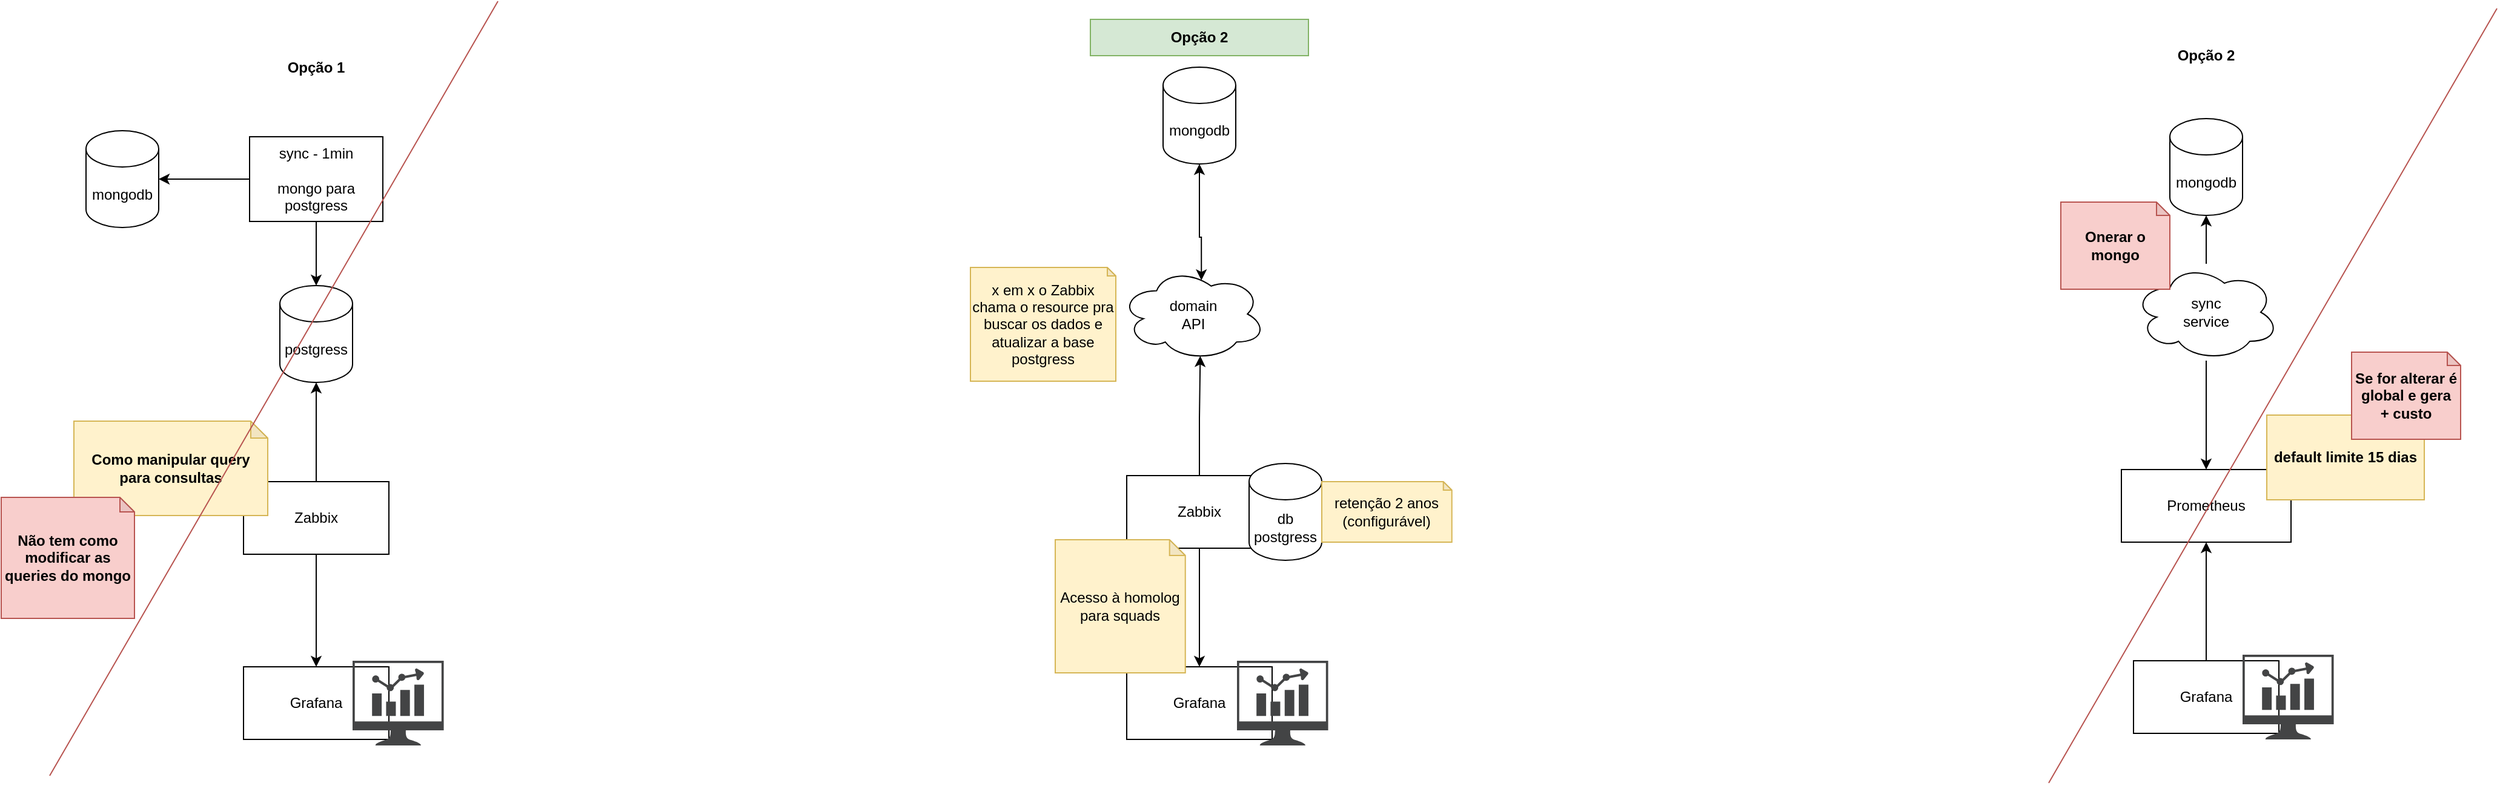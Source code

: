 <mxfile version="21.2.7" type="github">
  <diagram name="Page-1" id="JFZXwUpc7m3WlK-vvMf1">
    <mxGraphModel dx="1247" dy="701" grid="1" gridSize="10" guides="1" tooltips="1" connect="1" arrows="1" fold="1" page="1" pageScale="1" pageWidth="3300" pageHeight="2339" math="0" shadow="0">
      <root>
        <mxCell id="0" />
        <mxCell id="1" parent="0" />
        <mxCell id="-L8Xeif0qXsBXoIUvL3A-1" value="Grafana" style="rounded=0;whiteSpace=wrap;html=1;" parent="1" vertex="1">
          <mxGeometry x="410" y="770" width="120" height="60" as="geometry" />
        </mxCell>
        <mxCell id="-L8Xeif0qXsBXoIUvL3A-2" value="mongodb" style="shape=cylinder3;whiteSpace=wrap;html=1;boundedLbl=1;backgroundOutline=1;size=15;" parent="1" vertex="1">
          <mxGeometry x="280" y="327" width="60" height="80" as="geometry" />
        </mxCell>
        <mxCell id="-L8Xeif0qXsBXoIUvL3A-5" style="edgeStyle=orthogonalEdgeStyle;rounded=0;orthogonalLoop=1;jettySize=auto;html=1;entryX=0.5;entryY=1;entryDx=0;entryDy=0;entryPerimeter=0;" parent="1" source="-L8Xeif0qXsBXoIUvL3A-3" target="-L8Xeif0qXsBXoIUvL3A-4" edge="1">
          <mxGeometry relative="1" as="geometry">
            <mxPoint x="470" y="522" as="targetPoint" />
          </mxGeometry>
        </mxCell>
        <mxCell id="-L8Xeif0qXsBXoIUvL3A-6" style="edgeStyle=orthogonalEdgeStyle;rounded=0;orthogonalLoop=1;jettySize=auto;html=1;entryX=0.5;entryY=0;entryDx=0;entryDy=0;exitX=0.5;exitY=1;exitDx=0;exitDy=0;" parent="1" source="-L8Xeif0qXsBXoIUvL3A-3" target="-L8Xeif0qXsBXoIUvL3A-1" edge="1">
          <mxGeometry relative="1" as="geometry" />
        </mxCell>
        <mxCell id="-L8Xeif0qXsBXoIUvL3A-3" value="Zabbix" style="rounded=0;whiteSpace=wrap;html=1;" parent="1" vertex="1">
          <mxGeometry x="410" y="617" width="120" height="60" as="geometry" />
        </mxCell>
        <mxCell id="-L8Xeif0qXsBXoIUvL3A-4" value="postgress" style="shape=cylinder3;whiteSpace=wrap;html=1;boundedLbl=1;backgroundOutline=1;size=15;" parent="1" vertex="1">
          <mxGeometry x="440" y="455" width="60" height="80" as="geometry" />
        </mxCell>
        <mxCell id="-L8Xeif0qXsBXoIUvL3A-16" style="edgeStyle=orthogonalEdgeStyle;rounded=0;orthogonalLoop=1;jettySize=auto;html=1;entryX=1;entryY=0.5;entryDx=0;entryDy=0;entryPerimeter=0;exitX=0;exitY=0.5;exitDx=0;exitDy=0;" parent="1" source="-L8Xeif0qXsBXoIUvL3A-15" target="-L8Xeif0qXsBXoIUvL3A-2" edge="1">
          <mxGeometry relative="1" as="geometry" />
        </mxCell>
        <mxCell id="-L8Xeif0qXsBXoIUvL3A-17" style="edgeStyle=orthogonalEdgeStyle;rounded=0;orthogonalLoop=1;jettySize=auto;html=1;entryX=0.5;entryY=0;entryDx=0;entryDy=0;entryPerimeter=0;exitX=0.5;exitY=1;exitDx=0;exitDy=0;" parent="1" source="-L8Xeif0qXsBXoIUvL3A-15" target="-L8Xeif0qXsBXoIUvL3A-4" edge="1">
          <mxGeometry relative="1" as="geometry" />
        </mxCell>
        <mxCell id="-L8Xeif0qXsBXoIUvL3A-15" value="sync - 1min&lt;br&gt;&lt;br&gt;mongo para postgress" style="rounded=0;whiteSpace=wrap;html=1;" parent="1" vertex="1">
          <mxGeometry x="415" y="332" width="110" height="70" as="geometry" />
        </mxCell>
        <mxCell id="-L8Xeif0qXsBXoIUvL3A-20" style="edgeStyle=orthogonalEdgeStyle;rounded=0;orthogonalLoop=1;jettySize=auto;html=1;entryX=0.5;entryY=1;entryDx=0;entryDy=0;" parent="1" source="-L8Xeif0qXsBXoIUvL3A-18" target="-L8Xeif0qXsBXoIUvL3A-19" edge="1">
          <mxGeometry relative="1" as="geometry" />
        </mxCell>
        <mxCell id="-L8Xeif0qXsBXoIUvL3A-18" value="Grafana" style="rounded=0;whiteSpace=wrap;html=1;" parent="1" vertex="1">
          <mxGeometry x="1970" y="765" width="120" height="60" as="geometry" />
        </mxCell>
        <mxCell id="-L8Xeif0qXsBXoIUvL3A-19" value="Prometheus" style="rounded=0;whiteSpace=wrap;html=1;" parent="1" vertex="1">
          <mxGeometry x="1960" y="607" width="140" height="60" as="geometry" />
        </mxCell>
        <mxCell id="-L8Xeif0qXsBXoIUvL3A-23" style="edgeStyle=orthogonalEdgeStyle;rounded=0;orthogonalLoop=1;jettySize=auto;html=1;entryX=0.5;entryY=1;entryDx=0;entryDy=0;entryPerimeter=0;" parent="1" source="-L8Xeif0qXsBXoIUvL3A-21" target="-L8Xeif0qXsBXoIUvL3A-22" edge="1">
          <mxGeometry relative="1" as="geometry" />
        </mxCell>
        <mxCell id="-L8Xeif0qXsBXoIUvL3A-26" style="edgeStyle=orthogonalEdgeStyle;rounded=0;orthogonalLoop=1;jettySize=auto;html=1;entryX=0.5;entryY=0;entryDx=0;entryDy=0;" parent="1" source="-L8Xeif0qXsBXoIUvL3A-21" target="-L8Xeif0qXsBXoIUvL3A-19" edge="1">
          <mxGeometry relative="1" as="geometry" />
        </mxCell>
        <mxCell id="-L8Xeif0qXsBXoIUvL3A-21" value="sync&lt;br&gt;service" style="ellipse;shape=cloud;whiteSpace=wrap;html=1;" parent="1" vertex="1">
          <mxGeometry x="1970" y="437" width="120" height="80" as="geometry" />
        </mxCell>
        <mxCell id="-L8Xeif0qXsBXoIUvL3A-22" value="mongodb" style="shape=cylinder3;whiteSpace=wrap;html=1;boundedLbl=1;backgroundOutline=1;size=15;" parent="1" vertex="1">
          <mxGeometry x="2000" y="317" width="60" height="80" as="geometry" />
        </mxCell>
        <mxCell id="-L8Xeif0qXsBXoIUvL3A-27" value="&lt;b style=&quot;border-color: var(--border-color);&quot;&gt;default limite 15 dias&lt;/b&gt;" style="shape=note;whiteSpace=wrap;html=1;backgroundOutline=1;darkOpacity=0.05;size=13;fillColor=#fff2cc;strokeColor=#d6b656;" parent="1" vertex="1">
          <mxGeometry x="2080" y="562" width="130" height="70" as="geometry" />
        </mxCell>
        <mxCell id="-L8Xeif0qXsBXoIUvL3A-29" value="&lt;b style=&quot;border-color: var(--border-color);&quot;&gt;Como manipular query para consultas&lt;/b&gt;" style="shape=note;whiteSpace=wrap;html=1;backgroundOutline=1;darkOpacity=0.05;size=14;fillColor=#fff2cc;strokeColor=#d6b656;" parent="1" vertex="1">
          <mxGeometry x="270" y="567" width="160" height="78" as="geometry" />
        </mxCell>
        <mxCell id="-L8Xeif0qXsBXoIUvL3A-30" value="Grafana" style="rounded=0;whiteSpace=wrap;html=1;" parent="1" vertex="1">
          <mxGeometry x="1139" y="770" width="120" height="60" as="geometry" />
        </mxCell>
        <mxCell id="-L8Xeif0qXsBXoIUvL3A-31" value="mongodb" style="shape=cylinder3;whiteSpace=wrap;html=1;boundedLbl=1;backgroundOutline=1;size=15;" parent="1" vertex="1">
          <mxGeometry x="1169" y="274.5" width="60" height="80" as="geometry" />
        </mxCell>
        <mxCell id="-L8Xeif0qXsBXoIUvL3A-33" style="edgeStyle=orthogonalEdgeStyle;rounded=0;orthogonalLoop=1;jettySize=auto;html=1;entryX=0.5;entryY=0;entryDx=0;entryDy=0;exitX=0.5;exitY=1;exitDx=0;exitDy=0;" parent="1" source="-L8Xeif0qXsBXoIUvL3A-35" target="-L8Xeif0qXsBXoIUvL3A-30" edge="1">
          <mxGeometry relative="1" as="geometry" />
        </mxCell>
        <mxCell id="-L8Xeif0qXsBXoIUvL3A-43" style="edgeStyle=orthogonalEdgeStyle;rounded=0;orthogonalLoop=1;jettySize=auto;html=1;entryX=0.55;entryY=0.95;entryDx=0;entryDy=0;entryPerimeter=0;" parent="1" source="-L8Xeif0qXsBXoIUvL3A-35" target="-L8Xeif0qXsBXoIUvL3A-38" edge="1">
          <mxGeometry relative="1" as="geometry" />
        </mxCell>
        <mxCell id="-L8Xeif0qXsBXoIUvL3A-35" value="Zabbix" style="rounded=0;whiteSpace=wrap;html=1;" parent="1" vertex="1">
          <mxGeometry x="1139" y="612" width="120" height="60" as="geometry" />
        </mxCell>
        <mxCell id="-L8Xeif0qXsBXoIUvL3A-37" style="edgeStyle=orthogonalEdgeStyle;rounded=0;orthogonalLoop=1;jettySize=auto;html=1;entryX=0.5;entryY=1;entryDx=0;entryDy=0;entryPerimeter=0;exitX=0.558;exitY=0.138;exitDx=0;exitDy=0;exitPerimeter=0;startArrow=classic;startFill=1;" parent="1" source="-L8Xeif0qXsBXoIUvL3A-38" target="-L8Xeif0qXsBXoIUvL3A-31" edge="1">
          <mxGeometry relative="1" as="geometry">
            <Array as="points">
              <mxPoint x="1201" y="415" />
              <mxPoint x="1199" y="415" />
            </Array>
          </mxGeometry>
        </mxCell>
        <mxCell id="-L8Xeif0qXsBXoIUvL3A-38" value="domain&lt;br&gt;API" style="ellipse;shape=cloud;whiteSpace=wrap;html=1;" parent="1" vertex="1">
          <mxGeometry x="1133.68" y="440" width="120" height="77" as="geometry" />
        </mxCell>
        <mxCell id="-L8Xeif0qXsBXoIUvL3A-46" value="&lt;b&gt;Onerar o mongo&lt;/b&gt;" style="shape=note;whiteSpace=wrap;html=1;backgroundOutline=1;darkOpacity=0.05;size=11;fillColor=#f8cecc;strokeColor=#b85450;" parent="1" vertex="1">
          <mxGeometry x="1910" y="386" width="90" height="72" as="geometry" />
        </mxCell>
        <mxCell id="-L8Xeif0qXsBXoIUvL3A-47" value="" style="sketch=0;pointerEvents=1;shadow=0;dashed=0;html=1;strokeColor=none;fillColor=#434445;aspect=fixed;labelPosition=center;verticalLabelPosition=bottom;verticalAlign=top;align=center;outlineConnect=0;shape=mxgraph.vvd.nsx_dashboard;" parent="1" vertex="1">
          <mxGeometry x="500" y="765" width="75.27" height="70" as="geometry" />
        </mxCell>
        <mxCell id="-L8Xeif0qXsBXoIUvL3A-48" value="" style="sketch=0;pointerEvents=1;shadow=0;dashed=0;html=1;strokeColor=none;fillColor=#434445;aspect=fixed;labelPosition=center;verticalLabelPosition=bottom;verticalAlign=top;align=center;outlineConnect=0;shape=mxgraph.vvd.nsx_dashboard;" parent="1" vertex="1">
          <mxGeometry x="1230" y="765" width="75.27" height="70" as="geometry" />
        </mxCell>
        <mxCell id="-L8Xeif0qXsBXoIUvL3A-49" value="" style="sketch=0;pointerEvents=1;shadow=0;dashed=0;html=1;strokeColor=none;fillColor=#434445;aspect=fixed;labelPosition=center;verticalLabelPosition=bottom;verticalAlign=top;align=center;outlineConnect=0;shape=mxgraph.vvd.nsx_dashboard;" parent="1" vertex="1">
          <mxGeometry x="2060" y="760" width="75.27" height="70" as="geometry" />
        </mxCell>
        <mxCell id="-L8Xeif0qXsBXoIUvL3A-51" value="Opção 1" style="text;html=1;strokeColor=none;fillColor=none;align=center;verticalAlign=middle;whiteSpace=wrap;rounded=0;fontStyle=1" parent="1" vertex="1">
          <mxGeometry x="380" y="260" width="180" height="30" as="geometry" />
        </mxCell>
        <mxCell id="-L8Xeif0qXsBXoIUvL3A-52" value="Opção 2" style="text;html=1;strokeColor=#82b366;fillColor=#d5e8d4;align=center;verticalAlign=middle;whiteSpace=wrap;rounded=0;fontStyle=1" parent="1" vertex="1">
          <mxGeometry x="1109" y="235" width="180" height="30" as="geometry" />
        </mxCell>
        <mxCell id="-L8Xeif0qXsBXoIUvL3A-53" value="Opção 2" style="text;html=1;strokeColor=none;fillColor=none;align=center;verticalAlign=middle;whiteSpace=wrap;rounded=0;fontStyle=1" parent="1" vertex="1">
          <mxGeometry x="1940" y="250" width="180" height="30" as="geometry" />
        </mxCell>
        <mxCell id="z-yG4fr4pqnw4qYy7szP-1" value="&lt;b&gt;Se for alterar é global e gera &lt;br&gt;+ custo&lt;/b&gt;" style="shape=note;whiteSpace=wrap;html=1;backgroundOutline=1;darkOpacity=0.05;size=11;fillColor=#f8cecc;strokeColor=#b85450;" vertex="1" parent="1">
          <mxGeometry x="2150" y="510" width="90" height="72" as="geometry" />
        </mxCell>
        <mxCell id="z-yG4fr4pqnw4qYy7szP-2" value="&lt;b&gt;Não tem como modificar as queries do mongo&lt;/b&gt;" style="shape=note;whiteSpace=wrap;html=1;backgroundOutline=1;darkOpacity=0.05;size=12;fillColor=#f8cecc;strokeColor=#b85450;" vertex="1" parent="1">
          <mxGeometry x="210" y="630" width="110" height="100" as="geometry" />
        </mxCell>
        <mxCell id="z-yG4fr4pqnw4qYy7szP-26" value="&lt;span style=&quot;border-color: var(--border-color);&quot;&gt;Acesso à homolog para squads&lt;/span&gt;" style="shape=note;whiteSpace=wrap;html=1;backgroundOutline=1;darkOpacity=0.05;size=13;fillColor=#fff2cc;strokeColor=#d6b656;fontStyle=0" vertex="1" parent="1">
          <mxGeometry x="1080" y="665" width="107.36" height="110" as="geometry" />
        </mxCell>
        <mxCell id="z-yG4fr4pqnw4qYy7szP-30" value="db&lt;br&gt;postgress" style="shape=cylinder3;whiteSpace=wrap;html=1;boundedLbl=1;backgroundOutline=1;size=15;" vertex="1" parent="1">
          <mxGeometry x="1240.0" y="602" width="60" height="80" as="geometry" />
        </mxCell>
        <mxCell id="z-yG4fr4pqnw4qYy7szP-31" value="&lt;span style=&quot;border-color: var(--border-color);&quot;&gt;retenção 2 anos&lt;br&gt;(configurável)&lt;br&gt;&lt;/span&gt;" style="shape=note;whiteSpace=wrap;html=1;backgroundOutline=1;darkOpacity=0.05;size=7;fillColor=#fff2cc;strokeColor=#d6b656;fontStyle=0" vertex="1" parent="1">
          <mxGeometry x="1300.0" y="617" width="107.36" height="50" as="geometry" />
        </mxCell>
        <mxCell id="z-yG4fr4pqnw4qYy7szP-32" value="" style="endArrow=none;html=1;rounded=0;fillColor=#f8cecc;strokeColor=#b85450;" edge="1" parent="1">
          <mxGeometry width="50" height="50" relative="1" as="geometry">
            <mxPoint x="250" y="860" as="sourcePoint" />
            <mxPoint x="620" y="220" as="targetPoint" />
          </mxGeometry>
        </mxCell>
        <mxCell id="z-yG4fr4pqnw4qYy7szP-33" value="" style="endArrow=none;html=1;rounded=0;fillColor=#f8cecc;strokeColor=#b85450;" edge="1" parent="1">
          <mxGeometry width="50" height="50" relative="1" as="geometry">
            <mxPoint x="1900" y="866" as="sourcePoint" />
            <mxPoint x="2270" y="226" as="targetPoint" />
          </mxGeometry>
        </mxCell>
        <mxCell id="z-yG4fr4pqnw4qYy7szP-40" value="&lt;span style=&quot;border-color: var(--border-color);&quot;&gt;x em x o Zabbix chama o resource pra buscar os dados e atualizar a base postgress&lt;br&gt;&lt;/span&gt;" style="shape=note;whiteSpace=wrap;html=1;backgroundOutline=1;darkOpacity=0.05;size=7;fillColor=#fff2cc;strokeColor=#d6b656;fontStyle=0" vertex="1" parent="1">
          <mxGeometry x="1010" y="440" width="120" height="94" as="geometry" />
        </mxCell>
      </root>
    </mxGraphModel>
  </diagram>
</mxfile>

